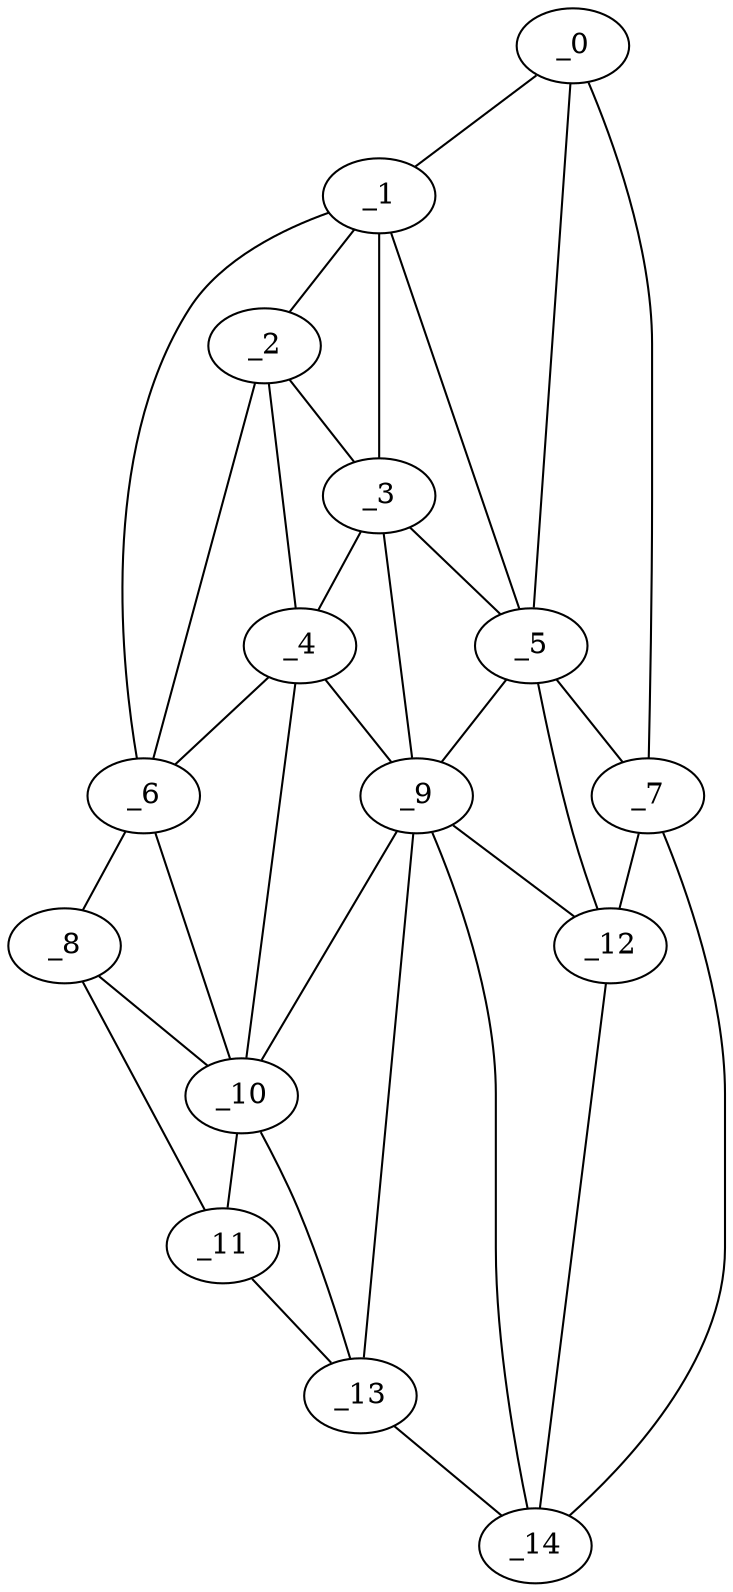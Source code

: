 graph "obj20__135.gxl" {
	_0	 [x=18,
		y=105];
	_1	 [x=34,
		y=24];
	_0 -- _1	 [valence=1];
	_5	 [x=52,
		y=88];
	_0 -- _5	 [valence=1];
	_7	 [x=67,
		y=124];
	_0 -- _7	 [valence=1];
	_2	 [x=41,
		y=21];
	_1 -- _2	 [valence=2];
	_3	 [x=51,
		y=32];
	_1 -- _3	 [valence=1];
	_1 -- _5	 [valence=2];
	_6	 [x=55,
		y=7];
	_1 -- _6	 [valence=1];
	_2 -- _3	 [valence=2];
	_4	 [x=52,
		y=25];
	_2 -- _4	 [valence=2];
	_2 -- _6	 [valence=2];
	_3 -- _4	 [valence=1];
	_3 -- _5	 [valence=1];
	_9	 [x=82,
		y=26];
	_3 -- _9	 [valence=2];
	_4 -- _6	 [valence=2];
	_4 -- _9	 [valence=2];
	_10	 [x=83,
		y=19];
	_4 -- _10	 [valence=2];
	_5 -- _7	 [valence=2];
	_5 -- _9	 [valence=2];
	_12	 [x=86,
		y=94];
	_5 -- _12	 [valence=2];
	_8	 [x=77,
		y=2];
	_6 -- _8	 [valence=1];
	_6 -- _10	 [valence=2];
	_7 -- _12	 [valence=2];
	_14	 [x=111,
		y=105];
	_7 -- _14	 [valence=1];
	_8 -- _10	 [valence=2];
	_11	 [x=85,
		y=3];
	_8 -- _11	 [valence=1];
	_9 -- _10	 [valence=1];
	_9 -- _12	 [valence=2];
	_13	 [x=97,
		y=12];
	_9 -- _13	 [valence=2];
	_9 -- _14	 [valence=2];
	_10 -- _11	 [valence=1];
	_10 -- _13	 [valence=2];
	_11 -- _13	 [valence=1];
	_12 -- _14	 [valence=2];
	_13 -- _14	 [valence=1];
}
